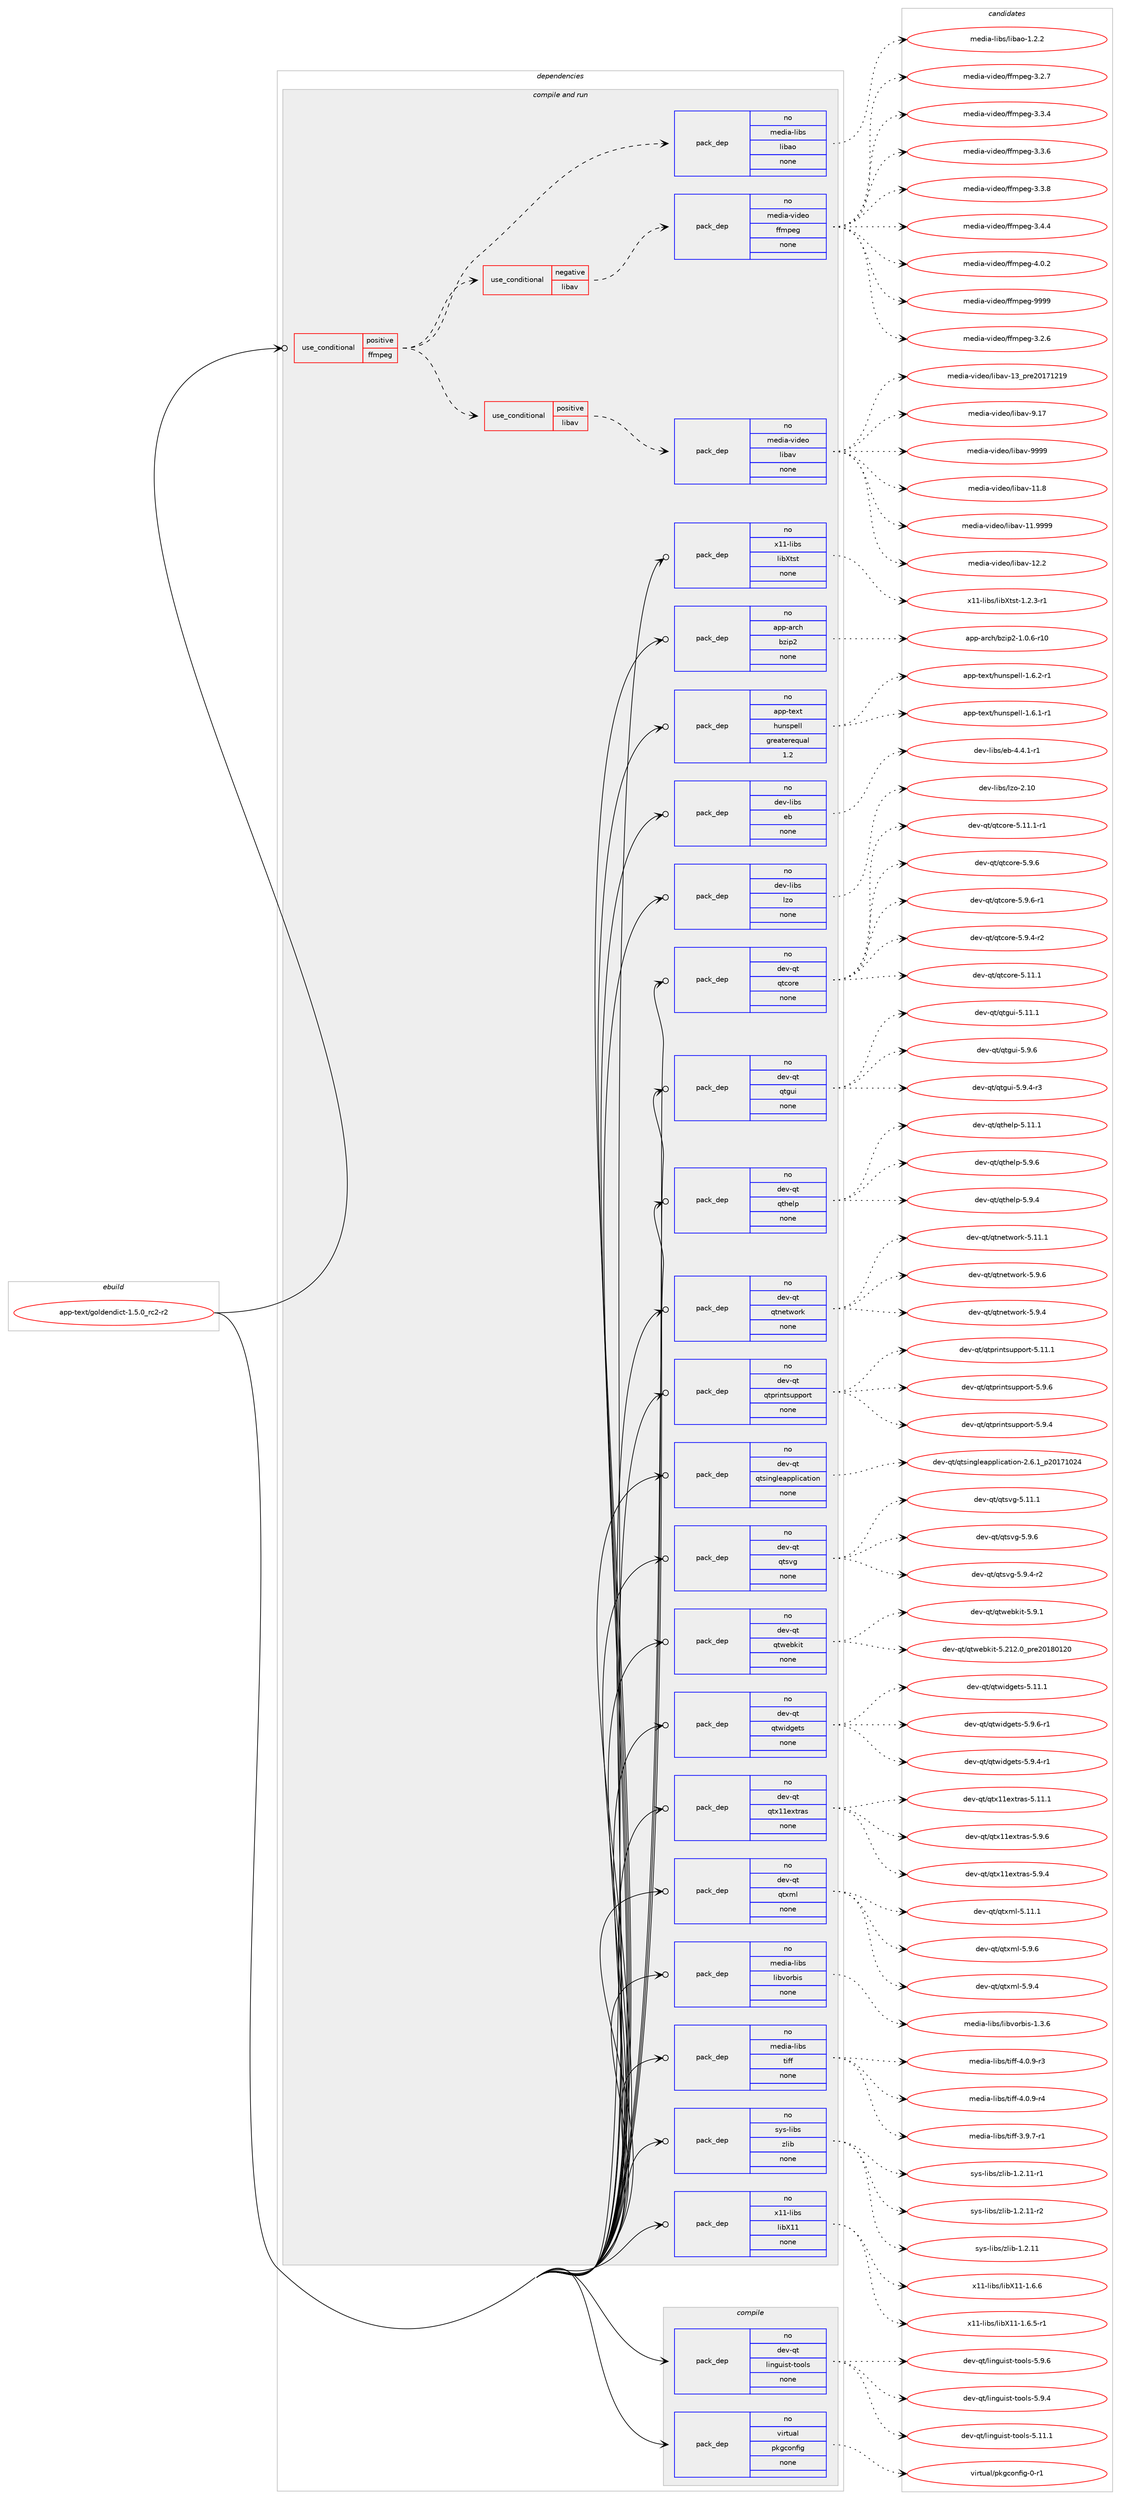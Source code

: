 digraph prolog {

# *************
# Graph options
# *************

newrank=true;
concentrate=true;
compound=true;
graph [rankdir=LR,fontname=Helvetica,fontsize=10,ranksep=1.5];#, ranksep=2.5, nodesep=0.2];
edge  [arrowhead=vee];
node  [fontname=Helvetica,fontsize=10];

# **********
# The ebuild
# **********

subgraph cluster_leftcol {
color=gray;
rank=same;
label=<<i>ebuild</i>>;
id [label="app-text/goldendict-1.5.0_rc2-r2", color=red, width=4, href="../app-text/goldendict-1.5.0_rc2-r2.svg"];
}

# ****************
# The dependencies
# ****************

subgraph cluster_midcol {
color=gray;
label=<<i>dependencies</i>>;
subgraph cluster_compile {
fillcolor="#eeeeee";
style=filled;
label=<<i>compile</i>>;
subgraph pack902 {
dependency1247 [label=<<TABLE BORDER="0" CELLBORDER="1" CELLSPACING="0" CELLPADDING="4" WIDTH="220"><TR><TD ROWSPAN="6" CELLPADDING="30">pack_dep</TD></TR><TR><TD WIDTH="110">no</TD></TR><TR><TD>dev-qt</TD></TR><TR><TD>linguist-tools</TD></TR><TR><TD>none</TD></TR><TR><TD></TD></TR></TABLE>>, shape=none, color=blue];
}
id:e -> dependency1247:w [weight=20,style="solid",arrowhead="vee"];
subgraph pack903 {
dependency1248 [label=<<TABLE BORDER="0" CELLBORDER="1" CELLSPACING="0" CELLPADDING="4" WIDTH="220"><TR><TD ROWSPAN="6" CELLPADDING="30">pack_dep</TD></TR><TR><TD WIDTH="110">no</TD></TR><TR><TD>virtual</TD></TR><TR><TD>pkgconfig</TD></TR><TR><TD>none</TD></TR><TR><TD></TD></TR></TABLE>>, shape=none, color=blue];
}
id:e -> dependency1248:w [weight=20,style="solid",arrowhead="vee"];
}
subgraph cluster_compileandrun {
fillcolor="#eeeeee";
style=filled;
label=<<i>compile and run</i>>;
subgraph cond315 {
dependency1249 [label=<<TABLE BORDER="0" CELLBORDER="1" CELLSPACING="0" CELLPADDING="4"><TR><TD ROWSPAN="3" CELLPADDING="10">use_conditional</TD></TR><TR><TD>positive</TD></TR><TR><TD>ffmpeg</TD></TR></TABLE>>, shape=none, color=red];
subgraph pack904 {
dependency1250 [label=<<TABLE BORDER="0" CELLBORDER="1" CELLSPACING="0" CELLPADDING="4" WIDTH="220"><TR><TD ROWSPAN="6" CELLPADDING="30">pack_dep</TD></TR><TR><TD WIDTH="110">no</TD></TR><TR><TD>media-libs</TD></TR><TR><TD>libao</TD></TR><TR><TD>none</TD></TR><TR><TD></TD></TR></TABLE>>, shape=none, color=blue];
}
dependency1249:e -> dependency1250:w [weight=20,style="dashed",arrowhead="vee"];
subgraph cond316 {
dependency1251 [label=<<TABLE BORDER="0" CELLBORDER="1" CELLSPACING="0" CELLPADDING="4"><TR><TD ROWSPAN="3" CELLPADDING="10">use_conditional</TD></TR><TR><TD>positive</TD></TR><TR><TD>libav</TD></TR></TABLE>>, shape=none, color=red];
subgraph pack905 {
dependency1252 [label=<<TABLE BORDER="0" CELLBORDER="1" CELLSPACING="0" CELLPADDING="4" WIDTH="220"><TR><TD ROWSPAN="6" CELLPADDING="30">pack_dep</TD></TR><TR><TD WIDTH="110">no</TD></TR><TR><TD>media-video</TD></TR><TR><TD>libav</TD></TR><TR><TD>none</TD></TR><TR><TD></TD></TR></TABLE>>, shape=none, color=blue];
}
dependency1251:e -> dependency1252:w [weight=20,style="dashed",arrowhead="vee"];
}
dependency1249:e -> dependency1251:w [weight=20,style="dashed",arrowhead="vee"];
subgraph cond317 {
dependency1253 [label=<<TABLE BORDER="0" CELLBORDER="1" CELLSPACING="0" CELLPADDING="4"><TR><TD ROWSPAN="3" CELLPADDING="10">use_conditional</TD></TR><TR><TD>negative</TD></TR><TR><TD>libav</TD></TR></TABLE>>, shape=none, color=red];
subgraph pack906 {
dependency1254 [label=<<TABLE BORDER="0" CELLBORDER="1" CELLSPACING="0" CELLPADDING="4" WIDTH="220"><TR><TD ROWSPAN="6" CELLPADDING="30">pack_dep</TD></TR><TR><TD WIDTH="110">no</TD></TR><TR><TD>media-video</TD></TR><TR><TD>ffmpeg</TD></TR><TR><TD>none</TD></TR><TR><TD></TD></TR></TABLE>>, shape=none, color=blue];
}
dependency1253:e -> dependency1254:w [weight=20,style="dashed",arrowhead="vee"];
}
dependency1249:e -> dependency1253:w [weight=20,style="dashed",arrowhead="vee"];
}
id:e -> dependency1249:w [weight=20,style="solid",arrowhead="odotvee"];
subgraph pack907 {
dependency1255 [label=<<TABLE BORDER="0" CELLBORDER="1" CELLSPACING="0" CELLPADDING="4" WIDTH="220"><TR><TD ROWSPAN="6" CELLPADDING="30">pack_dep</TD></TR><TR><TD WIDTH="110">no</TD></TR><TR><TD>app-arch</TD></TR><TR><TD>bzip2</TD></TR><TR><TD>none</TD></TR><TR><TD></TD></TR></TABLE>>, shape=none, color=blue];
}
id:e -> dependency1255:w [weight=20,style="solid",arrowhead="odotvee"];
subgraph pack908 {
dependency1256 [label=<<TABLE BORDER="0" CELLBORDER="1" CELLSPACING="0" CELLPADDING="4" WIDTH="220"><TR><TD ROWSPAN="6" CELLPADDING="30">pack_dep</TD></TR><TR><TD WIDTH="110">no</TD></TR><TR><TD>app-text</TD></TR><TR><TD>hunspell</TD></TR><TR><TD>greaterequal</TD></TR><TR><TD>1.2</TD></TR></TABLE>>, shape=none, color=blue];
}
id:e -> dependency1256:w [weight=20,style="solid",arrowhead="odotvee"];
subgraph pack909 {
dependency1257 [label=<<TABLE BORDER="0" CELLBORDER="1" CELLSPACING="0" CELLPADDING="4" WIDTH="220"><TR><TD ROWSPAN="6" CELLPADDING="30">pack_dep</TD></TR><TR><TD WIDTH="110">no</TD></TR><TR><TD>dev-libs</TD></TR><TR><TD>eb</TD></TR><TR><TD>none</TD></TR><TR><TD></TD></TR></TABLE>>, shape=none, color=blue];
}
id:e -> dependency1257:w [weight=20,style="solid",arrowhead="odotvee"];
subgraph pack910 {
dependency1258 [label=<<TABLE BORDER="0" CELLBORDER="1" CELLSPACING="0" CELLPADDING="4" WIDTH="220"><TR><TD ROWSPAN="6" CELLPADDING="30">pack_dep</TD></TR><TR><TD WIDTH="110">no</TD></TR><TR><TD>dev-libs</TD></TR><TR><TD>lzo</TD></TR><TR><TD>none</TD></TR><TR><TD></TD></TR></TABLE>>, shape=none, color=blue];
}
id:e -> dependency1258:w [weight=20,style="solid",arrowhead="odotvee"];
subgraph pack911 {
dependency1259 [label=<<TABLE BORDER="0" CELLBORDER="1" CELLSPACING="0" CELLPADDING="4" WIDTH="220"><TR><TD ROWSPAN="6" CELLPADDING="30">pack_dep</TD></TR><TR><TD WIDTH="110">no</TD></TR><TR><TD>dev-qt</TD></TR><TR><TD>qtcore</TD></TR><TR><TD>none</TD></TR><TR><TD></TD></TR></TABLE>>, shape=none, color=blue];
}
id:e -> dependency1259:w [weight=20,style="solid",arrowhead="odotvee"];
subgraph pack912 {
dependency1260 [label=<<TABLE BORDER="0" CELLBORDER="1" CELLSPACING="0" CELLPADDING="4" WIDTH="220"><TR><TD ROWSPAN="6" CELLPADDING="30">pack_dep</TD></TR><TR><TD WIDTH="110">no</TD></TR><TR><TD>dev-qt</TD></TR><TR><TD>qtgui</TD></TR><TR><TD>none</TD></TR><TR><TD></TD></TR></TABLE>>, shape=none, color=blue];
}
id:e -> dependency1260:w [weight=20,style="solid",arrowhead="odotvee"];
subgraph pack913 {
dependency1261 [label=<<TABLE BORDER="0" CELLBORDER="1" CELLSPACING="0" CELLPADDING="4" WIDTH="220"><TR><TD ROWSPAN="6" CELLPADDING="30">pack_dep</TD></TR><TR><TD WIDTH="110">no</TD></TR><TR><TD>dev-qt</TD></TR><TR><TD>qthelp</TD></TR><TR><TD>none</TD></TR><TR><TD></TD></TR></TABLE>>, shape=none, color=blue];
}
id:e -> dependency1261:w [weight=20,style="solid",arrowhead="odotvee"];
subgraph pack914 {
dependency1262 [label=<<TABLE BORDER="0" CELLBORDER="1" CELLSPACING="0" CELLPADDING="4" WIDTH="220"><TR><TD ROWSPAN="6" CELLPADDING="30">pack_dep</TD></TR><TR><TD WIDTH="110">no</TD></TR><TR><TD>dev-qt</TD></TR><TR><TD>qtnetwork</TD></TR><TR><TD>none</TD></TR><TR><TD></TD></TR></TABLE>>, shape=none, color=blue];
}
id:e -> dependency1262:w [weight=20,style="solid",arrowhead="odotvee"];
subgraph pack915 {
dependency1263 [label=<<TABLE BORDER="0" CELLBORDER="1" CELLSPACING="0" CELLPADDING="4" WIDTH="220"><TR><TD ROWSPAN="6" CELLPADDING="30">pack_dep</TD></TR><TR><TD WIDTH="110">no</TD></TR><TR><TD>dev-qt</TD></TR><TR><TD>qtprintsupport</TD></TR><TR><TD>none</TD></TR><TR><TD></TD></TR></TABLE>>, shape=none, color=blue];
}
id:e -> dependency1263:w [weight=20,style="solid",arrowhead="odotvee"];
subgraph pack916 {
dependency1264 [label=<<TABLE BORDER="0" CELLBORDER="1" CELLSPACING="0" CELLPADDING="4" WIDTH="220"><TR><TD ROWSPAN="6" CELLPADDING="30">pack_dep</TD></TR><TR><TD WIDTH="110">no</TD></TR><TR><TD>dev-qt</TD></TR><TR><TD>qtsingleapplication</TD></TR><TR><TD>none</TD></TR><TR><TD></TD></TR></TABLE>>, shape=none, color=blue];
}
id:e -> dependency1264:w [weight=20,style="solid",arrowhead="odotvee"];
subgraph pack917 {
dependency1265 [label=<<TABLE BORDER="0" CELLBORDER="1" CELLSPACING="0" CELLPADDING="4" WIDTH="220"><TR><TD ROWSPAN="6" CELLPADDING="30">pack_dep</TD></TR><TR><TD WIDTH="110">no</TD></TR><TR><TD>dev-qt</TD></TR><TR><TD>qtsvg</TD></TR><TR><TD>none</TD></TR><TR><TD></TD></TR></TABLE>>, shape=none, color=blue];
}
id:e -> dependency1265:w [weight=20,style="solid",arrowhead="odotvee"];
subgraph pack918 {
dependency1266 [label=<<TABLE BORDER="0" CELLBORDER="1" CELLSPACING="0" CELLPADDING="4" WIDTH="220"><TR><TD ROWSPAN="6" CELLPADDING="30">pack_dep</TD></TR><TR><TD WIDTH="110">no</TD></TR><TR><TD>dev-qt</TD></TR><TR><TD>qtwebkit</TD></TR><TR><TD>none</TD></TR><TR><TD></TD></TR></TABLE>>, shape=none, color=blue];
}
id:e -> dependency1266:w [weight=20,style="solid",arrowhead="odotvee"];
subgraph pack919 {
dependency1267 [label=<<TABLE BORDER="0" CELLBORDER="1" CELLSPACING="0" CELLPADDING="4" WIDTH="220"><TR><TD ROWSPAN="6" CELLPADDING="30">pack_dep</TD></TR><TR><TD WIDTH="110">no</TD></TR><TR><TD>dev-qt</TD></TR><TR><TD>qtwidgets</TD></TR><TR><TD>none</TD></TR><TR><TD></TD></TR></TABLE>>, shape=none, color=blue];
}
id:e -> dependency1267:w [weight=20,style="solid",arrowhead="odotvee"];
subgraph pack920 {
dependency1268 [label=<<TABLE BORDER="0" CELLBORDER="1" CELLSPACING="0" CELLPADDING="4" WIDTH="220"><TR><TD ROWSPAN="6" CELLPADDING="30">pack_dep</TD></TR><TR><TD WIDTH="110">no</TD></TR><TR><TD>dev-qt</TD></TR><TR><TD>qtx11extras</TD></TR><TR><TD>none</TD></TR><TR><TD></TD></TR></TABLE>>, shape=none, color=blue];
}
id:e -> dependency1268:w [weight=20,style="solid",arrowhead="odotvee"];
subgraph pack921 {
dependency1269 [label=<<TABLE BORDER="0" CELLBORDER="1" CELLSPACING="0" CELLPADDING="4" WIDTH="220"><TR><TD ROWSPAN="6" CELLPADDING="30">pack_dep</TD></TR><TR><TD WIDTH="110">no</TD></TR><TR><TD>dev-qt</TD></TR><TR><TD>qtxml</TD></TR><TR><TD>none</TD></TR><TR><TD></TD></TR></TABLE>>, shape=none, color=blue];
}
id:e -> dependency1269:w [weight=20,style="solid",arrowhead="odotvee"];
subgraph pack922 {
dependency1270 [label=<<TABLE BORDER="0" CELLBORDER="1" CELLSPACING="0" CELLPADDING="4" WIDTH="220"><TR><TD ROWSPAN="6" CELLPADDING="30">pack_dep</TD></TR><TR><TD WIDTH="110">no</TD></TR><TR><TD>media-libs</TD></TR><TR><TD>libvorbis</TD></TR><TR><TD>none</TD></TR><TR><TD></TD></TR></TABLE>>, shape=none, color=blue];
}
id:e -> dependency1270:w [weight=20,style="solid",arrowhead="odotvee"];
subgraph pack923 {
dependency1271 [label=<<TABLE BORDER="0" CELLBORDER="1" CELLSPACING="0" CELLPADDING="4" WIDTH="220"><TR><TD ROWSPAN="6" CELLPADDING="30">pack_dep</TD></TR><TR><TD WIDTH="110">no</TD></TR><TR><TD>media-libs</TD></TR><TR><TD>tiff</TD></TR><TR><TD>none</TD></TR><TR><TD></TD></TR></TABLE>>, shape=none, color=blue];
}
id:e -> dependency1271:w [weight=20,style="solid",arrowhead="odotvee"];
subgraph pack924 {
dependency1272 [label=<<TABLE BORDER="0" CELLBORDER="1" CELLSPACING="0" CELLPADDING="4" WIDTH="220"><TR><TD ROWSPAN="6" CELLPADDING="30">pack_dep</TD></TR><TR><TD WIDTH="110">no</TD></TR><TR><TD>sys-libs</TD></TR><TR><TD>zlib</TD></TR><TR><TD>none</TD></TR><TR><TD></TD></TR></TABLE>>, shape=none, color=blue];
}
id:e -> dependency1272:w [weight=20,style="solid",arrowhead="odotvee"];
subgraph pack925 {
dependency1273 [label=<<TABLE BORDER="0" CELLBORDER="1" CELLSPACING="0" CELLPADDING="4" WIDTH="220"><TR><TD ROWSPAN="6" CELLPADDING="30">pack_dep</TD></TR><TR><TD WIDTH="110">no</TD></TR><TR><TD>x11-libs</TD></TR><TR><TD>libX11</TD></TR><TR><TD>none</TD></TR><TR><TD></TD></TR></TABLE>>, shape=none, color=blue];
}
id:e -> dependency1273:w [weight=20,style="solid",arrowhead="odotvee"];
subgraph pack926 {
dependency1274 [label=<<TABLE BORDER="0" CELLBORDER="1" CELLSPACING="0" CELLPADDING="4" WIDTH="220"><TR><TD ROWSPAN="6" CELLPADDING="30">pack_dep</TD></TR><TR><TD WIDTH="110">no</TD></TR><TR><TD>x11-libs</TD></TR><TR><TD>libXtst</TD></TR><TR><TD>none</TD></TR><TR><TD></TD></TR></TABLE>>, shape=none, color=blue];
}
id:e -> dependency1274:w [weight=20,style="solid",arrowhead="odotvee"];
}
subgraph cluster_run {
fillcolor="#eeeeee";
style=filled;
label=<<i>run</i>>;
}
}

# **************
# The candidates
# **************

subgraph cluster_choices {
rank=same;
color=gray;
label=<<i>candidates</i>>;

subgraph choice902 {
color=black;
nodesep=1;
choice100101118451131164710810511010311710511511645116111111108115455346574652 [label="dev-qt/linguist-tools-5.9.4", color=red, width=4,href="../dev-qt/linguist-tools-5.9.4.svg"];
choice10010111845113116471081051101031171051151164511611111110811545534649494649 [label="dev-qt/linguist-tools-5.11.1", color=red, width=4,href="../dev-qt/linguist-tools-5.11.1.svg"];
choice100101118451131164710810511010311710511511645116111111108115455346574654 [label="dev-qt/linguist-tools-5.9.6", color=red, width=4,href="../dev-qt/linguist-tools-5.9.6.svg"];
dependency1247:e -> choice100101118451131164710810511010311710511511645116111111108115455346574652:w [style=dotted,weight="100"];
dependency1247:e -> choice10010111845113116471081051101031171051151164511611111110811545534649494649:w [style=dotted,weight="100"];
dependency1247:e -> choice100101118451131164710810511010311710511511645116111111108115455346574654:w [style=dotted,weight="100"];
}
subgraph choice903 {
color=black;
nodesep=1;
choice11810511411611797108471121071039911111010210510345484511449 [label="virtual/pkgconfig-0-r1", color=red, width=4,href="../virtual/pkgconfig-0-r1.svg"];
dependency1248:e -> choice11810511411611797108471121071039911111010210510345484511449:w [style=dotted,weight="100"];
}
subgraph choice904 {
color=black;
nodesep=1;
choice109101100105974510810598115471081059897111454946504650 [label="media-libs/libao-1.2.2", color=red, width=4,href="../media-libs/libao-1.2.2.svg"];
dependency1250:e -> choice109101100105974510810598115471081059897111454946504650:w [style=dotted,weight="100"];
}
subgraph choice905 {
color=black;
nodesep=1;
choice10910110010597451181051001011114710810598971184549494656 [label="media-video/libav-11.8", color=red, width=4,href="../media-video/libav-11.8.svg"];
choice10910110010597451181051001011114710810598971184549494657575757 [label="media-video/libav-11.9999", color=red, width=4,href="../media-video/libav-11.9999.svg"];
choice10910110010597451181051001011114710810598971184549504650 [label="media-video/libav-12.2", color=red, width=4,href="../media-video/libav-12.2.svg"];
choice1091011001059745118105100101111471081059897118454951951121141015048495549504957 [label="media-video/libav-13_pre20171219", color=red, width=4,href="../media-video/libav-13_pre20171219.svg"];
choice10910110010597451181051001011114710810598971184557464955 [label="media-video/libav-9.17", color=red, width=4,href="../media-video/libav-9.17.svg"];
choice10910110010597451181051001011114710810598971184557575757 [label="media-video/libav-9999", color=red, width=4,href="../media-video/libav-9999.svg"];
dependency1252:e -> choice10910110010597451181051001011114710810598971184549494656:w [style=dotted,weight="100"];
dependency1252:e -> choice10910110010597451181051001011114710810598971184549494657575757:w [style=dotted,weight="100"];
dependency1252:e -> choice10910110010597451181051001011114710810598971184549504650:w [style=dotted,weight="100"];
dependency1252:e -> choice1091011001059745118105100101111471081059897118454951951121141015048495549504957:w [style=dotted,weight="100"];
dependency1252:e -> choice10910110010597451181051001011114710810598971184557464955:w [style=dotted,weight="100"];
dependency1252:e -> choice10910110010597451181051001011114710810598971184557575757:w [style=dotted,weight="100"];
}
subgraph choice906 {
color=black;
nodesep=1;
choice109101100105974511810510010111147102102109112101103455146504654 [label="media-video/ffmpeg-3.2.6", color=red, width=4,href="../media-video/ffmpeg-3.2.6.svg"];
choice109101100105974511810510010111147102102109112101103455146504655 [label="media-video/ffmpeg-3.2.7", color=red, width=4,href="../media-video/ffmpeg-3.2.7.svg"];
choice109101100105974511810510010111147102102109112101103455146514652 [label="media-video/ffmpeg-3.3.4", color=red, width=4,href="../media-video/ffmpeg-3.3.4.svg"];
choice109101100105974511810510010111147102102109112101103455146514654 [label="media-video/ffmpeg-3.3.6", color=red, width=4,href="../media-video/ffmpeg-3.3.6.svg"];
choice109101100105974511810510010111147102102109112101103455146514656 [label="media-video/ffmpeg-3.3.8", color=red, width=4,href="../media-video/ffmpeg-3.3.8.svg"];
choice109101100105974511810510010111147102102109112101103455146524652 [label="media-video/ffmpeg-3.4.4", color=red, width=4,href="../media-video/ffmpeg-3.4.4.svg"];
choice109101100105974511810510010111147102102109112101103455246484650 [label="media-video/ffmpeg-4.0.2", color=red, width=4,href="../media-video/ffmpeg-4.0.2.svg"];
choice1091011001059745118105100101111471021021091121011034557575757 [label="media-video/ffmpeg-9999", color=red, width=4,href="../media-video/ffmpeg-9999.svg"];
dependency1254:e -> choice109101100105974511810510010111147102102109112101103455146504654:w [style=dotted,weight="100"];
dependency1254:e -> choice109101100105974511810510010111147102102109112101103455146504655:w [style=dotted,weight="100"];
dependency1254:e -> choice109101100105974511810510010111147102102109112101103455146514652:w [style=dotted,weight="100"];
dependency1254:e -> choice109101100105974511810510010111147102102109112101103455146514654:w [style=dotted,weight="100"];
dependency1254:e -> choice109101100105974511810510010111147102102109112101103455146514656:w [style=dotted,weight="100"];
dependency1254:e -> choice109101100105974511810510010111147102102109112101103455146524652:w [style=dotted,weight="100"];
dependency1254:e -> choice109101100105974511810510010111147102102109112101103455246484650:w [style=dotted,weight="100"];
dependency1254:e -> choice1091011001059745118105100101111471021021091121011034557575757:w [style=dotted,weight="100"];
}
subgraph choice907 {
color=black;
nodesep=1;
choice97112112459711499104479812210511250454946484654451144948 [label="app-arch/bzip2-1.0.6-r10", color=red, width=4,href="../app-arch/bzip2-1.0.6-r10.svg"];
dependency1255:e -> choice97112112459711499104479812210511250454946484654451144948:w [style=dotted,weight="100"];
}
subgraph choice908 {
color=black;
nodesep=1;
choice9711211245116101120116471041171101151121011081084549465446494511449 [label="app-text/hunspell-1.6.1-r1", color=red, width=4,href="../app-text/hunspell-1.6.1-r1.svg"];
choice9711211245116101120116471041171101151121011081084549465446504511449 [label="app-text/hunspell-1.6.2-r1", color=red, width=4,href="../app-text/hunspell-1.6.2-r1.svg"];
dependency1256:e -> choice9711211245116101120116471041171101151121011081084549465446494511449:w [style=dotted,weight="100"];
dependency1256:e -> choice9711211245116101120116471041171101151121011081084549465446504511449:w [style=dotted,weight="100"];
}
subgraph choice909 {
color=black;
nodesep=1;
choice100101118451081059811547101984552465246494511449 [label="dev-libs/eb-4.4.1-r1", color=red, width=4,href="../dev-libs/eb-4.4.1-r1.svg"];
dependency1257:e -> choice100101118451081059811547101984552465246494511449:w [style=dotted,weight="100"];
}
subgraph choice910 {
color=black;
nodesep=1;
choice1001011184510810598115471081221114550464948 [label="dev-libs/lzo-2.10", color=red, width=4,href="../dev-libs/lzo-2.10.svg"];
dependency1258:e -> choice1001011184510810598115471081221114550464948:w [style=dotted,weight="100"];
}
subgraph choice911 {
color=black;
nodesep=1;
choice1001011184511311647113116991111141014553465746524511450 [label="dev-qt/qtcore-5.9.4-r2", color=red, width=4,href="../dev-qt/qtcore-5.9.4-r2.svg"];
choice10010111845113116471131169911111410145534649494649 [label="dev-qt/qtcore-5.11.1", color=red, width=4,href="../dev-qt/qtcore-5.11.1.svg"];
choice100101118451131164711311699111114101455346494946494511449 [label="dev-qt/qtcore-5.11.1-r1", color=red, width=4,href="../dev-qt/qtcore-5.11.1-r1.svg"];
choice100101118451131164711311699111114101455346574654 [label="dev-qt/qtcore-5.9.6", color=red, width=4,href="../dev-qt/qtcore-5.9.6.svg"];
choice1001011184511311647113116991111141014553465746544511449 [label="dev-qt/qtcore-5.9.6-r1", color=red, width=4,href="../dev-qt/qtcore-5.9.6-r1.svg"];
dependency1259:e -> choice1001011184511311647113116991111141014553465746524511450:w [style=dotted,weight="100"];
dependency1259:e -> choice10010111845113116471131169911111410145534649494649:w [style=dotted,weight="100"];
dependency1259:e -> choice100101118451131164711311699111114101455346494946494511449:w [style=dotted,weight="100"];
dependency1259:e -> choice100101118451131164711311699111114101455346574654:w [style=dotted,weight="100"];
dependency1259:e -> choice1001011184511311647113116991111141014553465746544511449:w [style=dotted,weight="100"];
}
subgraph choice912 {
color=black;
nodesep=1;
choice10010111845113116471131161031171054553465746524511451 [label="dev-qt/qtgui-5.9.4-r3", color=red, width=4,href="../dev-qt/qtgui-5.9.4-r3.svg"];
choice100101118451131164711311610311710545534649494649 [label="dev-qt/qtgui-5.11.1", color=red, width=4,href="../dev-qt/qtgui-5.11.1.svg"];
choice1001011184511311647113116103117105455346574654 [label="dev-qt/qtgui-5.9.6", color=red, width=4,href="../dev-qt/qtgui-5.9.6.svg"];
dependency1260:e -> choice10010111845113116471131161031171054553465746524511451:w [style=dotted,weight="100"];
dependency1260:e -> choice100101118451131164711311610311710545534649494649:w [style=dotted,weight="100"];
dependency1260:e -> choice1001011184511311647113116103117105455346574654:w [style=dotted,weight="100"];
}
subgraph choice913 {
color=black;
nodesep=1;
choice1001011184511311647113116104101108112455346574652 [label="dev-qt/qthelp-5.9.4", color=red, width=4,href="../dev-qt/qthelp-5.9.4.svg"];
choice100101118451131164711311610410110811245534649494649 [label="dev-qt/qthelp-5.11.1", color=red, width=4,href="../dev-qt/qthelp-5.11.1.svg"];
choice1001011184511311647113116104101108112455346574654 [label="dev-qt/qthelp-5.9.6", color=red, width=4,href="../dev-qt/qthelp-5.9.6.svg"];
dependency1261:e -> choice1001011184511311647113116104101108112455346574652:w [style=dotted,weight="100"];
dependency1261:e -> choice100101118451131164711311610410110811245534649494649:w [style=dotted,weight="100"];
dependency1261:e -> choice1001011184511311647113116104101108112455346574654:w [style=dotted,weight="100"];
}
subgraph choice914 {
color=black;
nodesep=1;
choice1001011184511311647113116110101116119111114107455346574652 [label="dev-qt/qtnetwork-5.9.4", color=red, width=4,href="../dev-qt/qtnetwork-5.9.4.svg"];
choice100101118451131164711311611010111611911111410745534649494649 [label="dev-qt/qtnetwork-5.11.1", color=red, width=4,href="../dev-qt/qtnetwork-5.11.1.svg"];
choice1001011184511311647113116110101116119111114107455346574654 [label="dev-qt/qtnetwork-5.9.6", color=red, width=4,href="../dev-qt/qtnetwork-5.9.6.svg"];
dependency1262:e -> choice1001011184511311647113116110101116119111114107455346574652:w [style=dotted,weight="100"];
dependency1262:e -> choice100101118451131164711311611010111611911111410745534649494649:w [style=dotted,weight="100"];
dependency1262:e -> choice1001011184511311647113116110101116119111114107455346574654:w [style=dotted,weight="100"];
}
subgraph choice915 {
color=black;
nodesep=1;
choice1001011184511311647113116112114105110116115117112112111114116455346574652 [label="dev-qt/qtprintsupport-5.9.4", color=red, width=4,href="../dev-qt/qtprintsupport-5.9.4.svg"];
choice100101118451131164711311611211410511011611511711211211111411645534649494649 [label="dev-qt/qtprintsupport-5.11.1", color=red, width=4,href="../dev-qt/qtprintsupport-5.11.1.svg"];
choice1001011184511311647113116112114105110116115117112112111114116455346574654 [label="dev-qt/qtprintsupport-5.9.6", color=red, width=4,href="../dev-qt/qtprintsupport-5.9.6.svg"];
dependency1263:e -> choice1001011184511311647113116112114105110116115117112112111114116455346574652:w [style=dotted,weight="100"];
dependency1263:e -> choice100101118451131164711311611211410511011611511711211211111411645534649494649:w [style=dotted,weight="100"];
dependency1263:e -> choice1001011184511311647113116112114105110116115117112112111114116455346574654:w [style=dotted,weight="100"];
}
subgraph choice916 {
color=black;
nodesep=1;
choice1001011184511311647113116115105110103108101971121121081059997116105111110455046544649951125048495549485052 [label="dev-qt/qtsingleapplication-2.6.1_p20171024", color=red, width=4,href="../dev-qt/qtsingleapplication-2.6.1_p20171024.svg"];
dependency1264:e -> choice1001011184511311647113116115105110103108101971121121081059997116105111110455046544649951125048495549485052:w [style=dotted,weight="100"];
}
subgraph choice917 {
color=black;
nodesep=1;
choice10010111845113116471131161151181034553465746524511450 [label="dev-qt/qtsvg-5.9.4-r2", color=red, width=4,href="../dev-qt/qtsvg-5.9.4-r2.svg"];
choice100101118451131164711311611511810345534649494649 [label="dev-qt/qtsvg-5.11.1", color=red, width=4,href="../dev-qt/qtsvg-5.11.1.svg"];
choice1001011184511311647113116115118103455346574654 [label="dev-qt/qtsvg-5.9.6", color=red, width=4,href="../dev-qt/qtsvg-5.9.6.svg"];
dependency1265:e -> choice10010111845113116471131161151181034553465746524511450:w [style=dotted,weight="100"];
dependency1265:e -> choice100101118451131164711311611511810345534649494649:w [style=dotted,weight="100"];
dependency1265:e -> choice1001011184511311647113116115118103455346574654:w [style=dotted,weight="100"];
}
subgraph choice918 {
color=black;
nodesep=1;
choice1001011184511311647113116119101981071051164553465049504648951121141015048495648495048 [label="dev-qt/qtwebkit-5.212.0_pre20180120", color=red, width=4,href="../dev-qt/qtwebkit-5.212.0_pre20180120.svg"];
choice100101118451131164711311611910198107105116455346574649 [label="dev-qt/qtwebkit-5.9.1", color=red, width=4,href="../dev-qt/qtwebkit-5.9.1.svg"];
dependency1266:e -> choice1001011184511311647113116119101981071051164553465049504648951121141015048495648495048:w [style=dotted,weight="100"];
dependency1266:e -> choice100101118451131164711311611910198107105116455346574649:w [style=dotted,weight="100"];
}
subgraph choice919 {
color=black;
nodesep=1;
choice10010111845113116471131161191051001031011161154553465746524511449 [label="dev-qt/qtwidgets-5.9.4-r1", color=red, width=4,href="../dev-qt/qtwidgets-5.9.4-r1.svg"];
choice100101118451131164711311611910510010310111611545534649494649 [label="dev-qt/qtwidgets-5.11.1", color=red, width=4,href="../dev-qt/qtwidgets-5.11.1.svg"];
choice10010111845113116471131161191051001031011161154553465746544511449 [label="dev-qt/qtwidgets-5.9.6-r1", color=red, width=4,href="../dev-qt/qtwidgets-5.9.6-r1.svg"];
dependency1267:e -> choice10010111845113116471131161191051001031011161154553465746524511449:w [style=dotted,weight="100"];
dependency1267:e -> choice100101118451131164711311611910510010310111611545534649494649:w [style=dotted,weight="100"];
dependency1267:e -> choice10010111845113116471131161191051001031011161154553465746544511449:w [style=dotted,weight="100"];
}
subgraph choice920 {
color=black;
nodesep=1;
choice1001011184511311647113116120494910112011611497115455346574652 [label="dev-qt/qtx11extras-5.9.4", color=red, width=4,href="../dev-qt/qtx11extras-5.9.4.svg"];
choice100101118451131164711311612049491011201161149711545534649494649 [label="dev-qt/qtx11extras-5.11.1", color=red, width=4,href="../dev-qt/qtx11extras-5.11.1.svg"];
choice1001011184511311647113116120494910112011611497115455346574654 [label="dev-qt/qtx11extras-5.9.6", color=red, width=4,href="../dev-qt/qtx11extras-5.9.6.svg"];
dependency1268:e -> choice1001011184511311647113116120494910112011611497115455346574652:w [style=dotted,weight="100"];
dependency1268:e -> choice100101118451131164711311612049491011201161149711545534649494649:w [style=dotted,weight="100"];
dependency1268:e -> choice1001011184511311647113116120494910112011611497115455346574654:w [style=dotted,weight="100"];
}
subgraph choice921 {
color=black;
nodesep=1;
choice1001011184511311647113116120109108455346574652 [label="dev-qt/qtxml-5.9.4", color=red, width=4,href="../dev-qt/qtxml-5.9.4.svg"];
choice100101118451131164711311612010910845534649494649 [label="dev-qt/qtxml-5.11.1", color=red, width=4,href="../dev-qt/qtxml-5.11.1.svg"];
choice1001011184511311647113116120109108455346574654 [label="dev-qt/qtxml-5.9.6", color=red, width=4,href="../dev-qt/qtxml-5.9.6.svg"];
dependency1269:e -> choice1001011184511311647113116120109108455346574652:w [style=dotted,weight="100"];
dependency1269:e -> choice100101118451131164711311612010910845534649494649:w [style=dotted,weight="100"];
dependency1269:e -> choice1001011184511311647113116120109108455346574654:w [style=dotted,weight="100"];
}
subgraph choice922 {
color=black;
nodesep=1;
choice109101100105974510810598115471081059811811111498105115454946514654 [label="media-libs/libvorbis-1.3.6", color=red, width=4,href="../media-libs/libvorbis-1.3.6.svg"];
dependency1270:e -> choice109101100105974510810598115471081059811811111498105115454946514654:w [style=dotted,weight="100"];
}
subgraph choice923 {
color=black;
nodesep=1;
choice109101100105974510810598115471161051021024551465746554511449 [label="media-libs/tiff-3.9.7-r1", color=red, width=4,href="../media-libs/tiff-3.9.7-r1.svg"];
choice109101100105974510810598115471161051021024552464846574511451 [label="media-libs/tiff-4.0.9-r3", color=red, width=4,href="../media-libs/tiff-4.0.9-r3.svg"];
choice109101100105974510810598115471161051021024552464846574511452 [label="media-libs/tiff-4.0.9-r4", color=red, width=4,href="../media-libs/tiff-4.0.9-r4.svg"];
dependency1271:e -> choice109101100105974510810598115471161051021024551465746554511449:w [style=dotted,weight="100"];
dependency1271:e -> choice109101100105974510810598115471161051021024552464846574511451:w [style=dotted,weight="100"];
dependency1271:e -> choice109101100105974510810598115471161051021024552464846574511452:w [style=dotted,weight="100"];
}
subgraph choice924 {
color=black;
nodesep=1;
choice1151211154510810598115471221081059845494650464949 [label="sys-libs/zlib-1.2.11", color=red, width=4,href="../sys-libs/zlib-1.2.11.svg"];
choice11512111545108105981154712210810598454946504649494511449 [label="sys-libs/zlib-1.2.11-r1", color=red, width=4,href="../sys-libs/zlib-1.2.11-r1.svg"];
choice11512111545108105981154712210810598454946504649494511450 [label="sys-libs/zlib-1.2.11-r2", color=red, width=4,href="../sys-libs/zlib-1.2.11-r2.svg"];
dependency1272:e -> choice1151211154510810598115471221081059845494650464949:w [style=dotted,weight="100"];
dependency1272:e -> choice11512111545108105981154712210810598454946504649494511449:w [style=dotted,weight="100"];
dependency1272:e -> choice11512111545108105981154712210810598454946504649494511450:w [style=dotted,weight="100"];
}
subgraph choice925 {
color=black;
nodesep=1;
choice1204949451081059811547108105988849494549465446534511449 [label="x11-libs/libX11-1.6.5-r1", color=red, width=4,href="../x11-libs/libX11-1.6.5-r1.svg"];
choice120494945108105981154710810598884949454946544654 [label="x11-libs/libX11-1.6.6", color=red, width=4,href="../x11-libs/libX11-1.6.6.svg"];
dependency1273:e -> choice1204949451081059811547108105988849494549465446534511449:w [style=dotted,weight="100"];
dependency1273:e -> choice120494945108105981154710810598884949454946544654:w [style=dotted,weight="100"];
}
subgraph choice926 {
color=black;
nodesep=1;
choice120494945108105981154710810598881161151164549465046514511449 [label="x11-libs/libXtst-1.2.3-r1", color=red, width=4,href="../x11-libs/libXtst-1.2.3-r1.svg"];
dependency1274:e -> choice120494945108105981154710810598881161151164549465046514511449:w [style=dotted,weight="100"];
}
}

}
